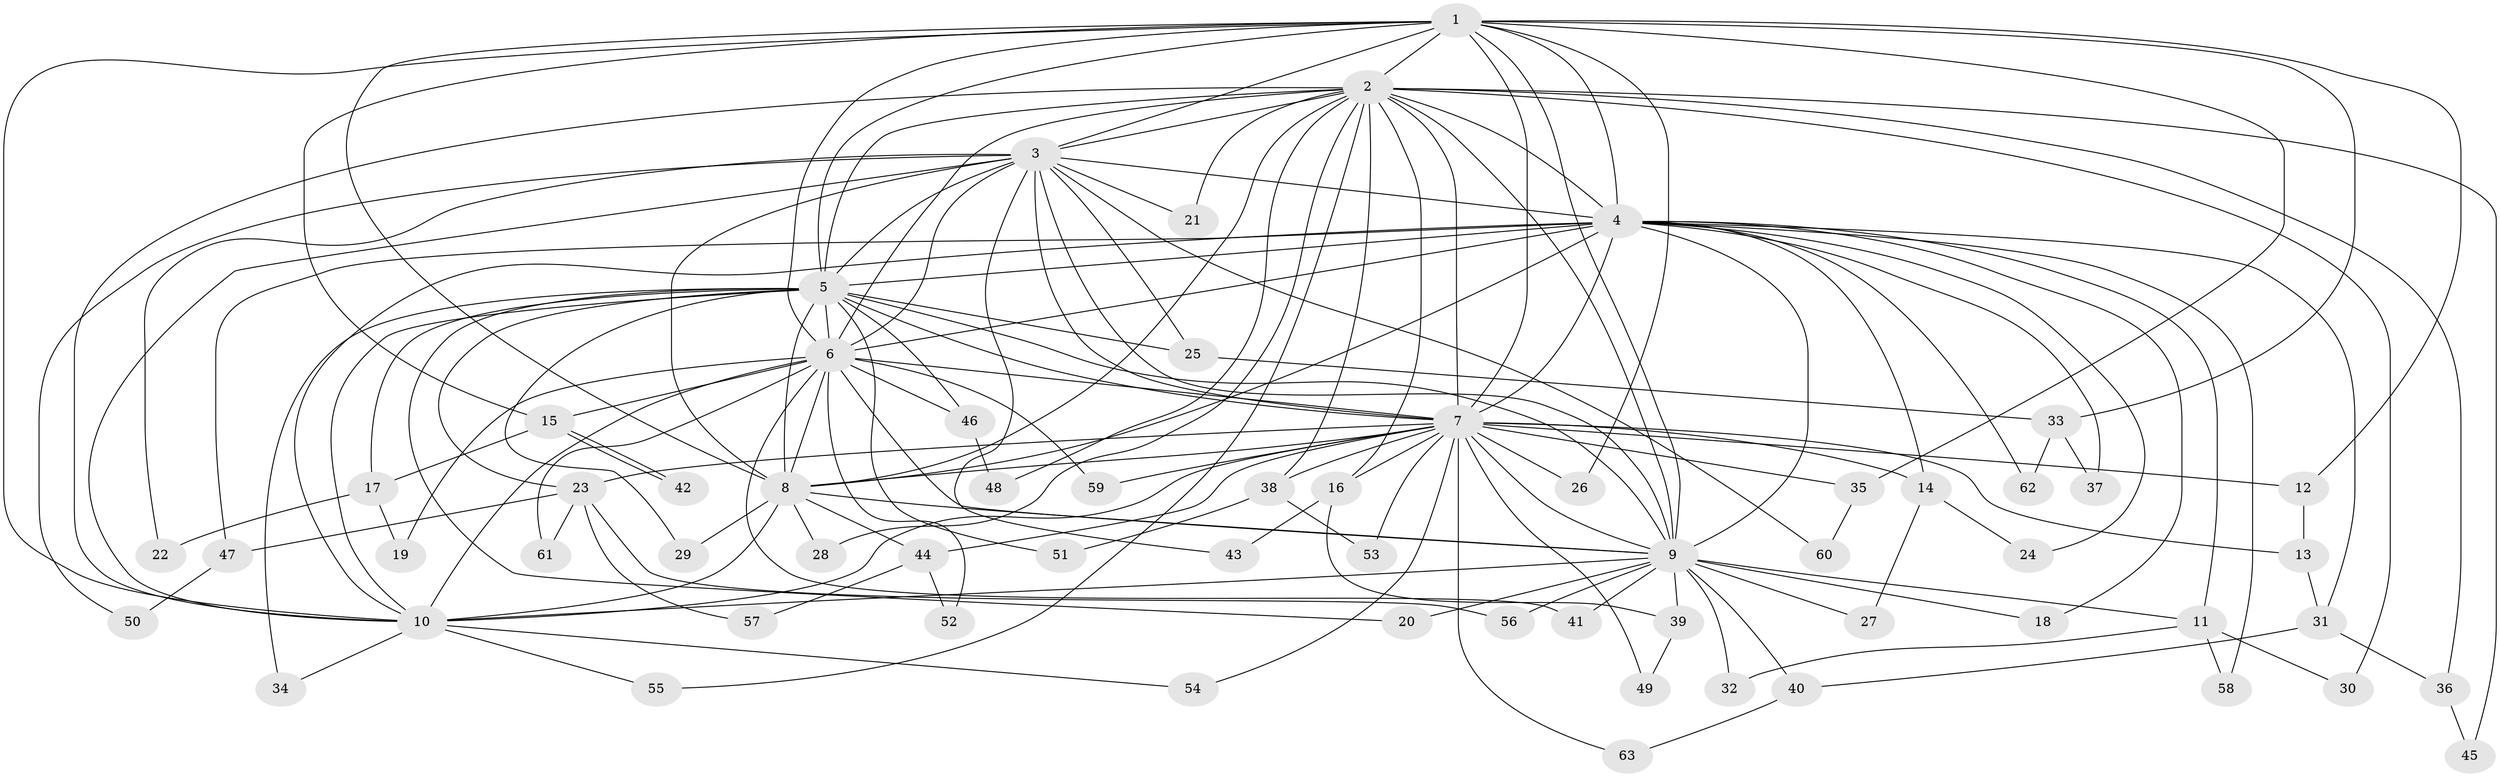 // coarse degree distribution, {14: 0.08, 11: 0.04, 1: 0.12, 2: 0.6, 3: 0.12, 9: 0.04}
// Generated by graph-tools (version 1.1) at 2025/48/03/04/25 21:48:02]
// undirected, 63 vertices, 151 edges
graph export_dot {
graph [start="1"]
  node [color=gray90,style=filled];
  1;
  2;
  3;
  4;
  5;
  6;
  7;
  8;
  9;
  10;
  11;
  12;
  13;
  14;
  15;
  16;
  17;
  18;
  19;
  20;
  21;
  22;
  23;
  24;
  25;
  26;
  27;
  28;
  29;
  30;
  31;
  32;
  33;
  34;
  35;
  36;
  37;
  38;
  39;
  40;
  41;
  42;
  43;
  44;
  45;
  46;
  47;
  48;
  49;
  50;
  51;
  52;
  53;
  54;
  55;
  56;
  57;
  58;
  59;
  60;
  61;
  62;
  63;
  1 -- 2;
  1 -- 3;
  1 -- 4;
  1 -- 5;
  1 -- 6;
  1 -- 7;
  1 -- 8;
  1 -- 9;
  1 -- 10;
  1 -- 12;
  1 -- 15;
  1 -- 26;
  1 -- 33;
  1 -- 35;
  2 -- 3;
  2 -- 4;
  2 -- 5;
  2 -- 6;
  2 -- 7;
  2 -- 8;
  2 -- 9;
  2 -- 10;
  2 -- 16;
  2 -- 21;
  2 -- 28;
  2 -- 30;
  2 -- 36;
  2 -- 38;
  2 -- 45;
  2 -- 48;
  2 -- 55;
  3 -- 4;
  3 -- 5;
  3 -- 6;
  3 -- 7;
  3 -- 8;
  3 -- 9;
  3 -- 10;
  3 -- 21;
  3 -- 22;
  3 -- 25;
  3 -- 43;
  3 -- 50;
  3 -- 60;
  4 -- 5;
  4 -- 6;
  4 -- 7;
  4 -- 8;
  4 -- 9;
  4 -- 10;
  4 -- 11;
  4 -- 14;
  4 -- 18;
  4 -- 24;
  4 -- 31;
  4 -- 37;
  4 -- 47;
  4 -- 58;
  4 -- 62;
  5 -- 6;
  5 -- 7;
  5 -- 8;
  5 -- 9;
  5 -- 10;
  5 -- 17;
  5 -- 20;
  5 -- 23;
  5 -- 25;
  5 -- 29;
  5 -- 34;
  5 -- 46;
  5 -- 51;
  6 -- 7;
  6 -- 8;
  6 -- 9;
  6 -- 10;
  6 -- 15;
  6 -- 19;
  6 -- 41;
  6 -- 46;
  6 -- 52;
  6 -- 59;
  6 -- 61;
  7 -- 8;
  7 -- 9;
  7 -- 10;
  7 -- 12;
  7 -- 13;
  7 -- 14;
  7 -- 16;
  7 -- 23;
  7 -- 26;
  7 -- 35;
  7 -- 38;
  7 -- 44;
  7 -- 49;
  7 -- 53;
  7 -- 54;
  7 -- 59;
  7 -- 63;
  8 -- 9;
  8 -- 10;
  8 -- 28;
  8 -- 29;
  8 -- 44;
  9 -- 10;
  9 -- 11;
  9 -- 18;
  9 -- 20;
  9 -- 27;
  9 -- 32;
  9 -- 39;
  9 -- 40;
  9 -- 41;
  9 -- 56;
  10 -- 34;
  10 -- 54;
  10 -- 55;
  11 -- 30;
  11 -- 32;
  11 -- 58;
  12 -- 13;
  13 -- 31;
  14 -- 24;
  14 -- 27;
  15 -- 17;
  15 -- 42;
  15 -- 42;
  16 -- 39;
  16 -- 43;
  17 -- 19;
  17 -- 22;
  23 -- 47;
  23 -- 56;
  23 -- 57;
  23 -- 61;
  25 -- 33;
  31 -- 36;
  31 -- 40;
  33 -- 37;
  33 -- 62;
  35 -- 60;
  36 -- 45;
  38 -- 51;
  38 -- 53;
  39 -- 49;
  40 -- 63;
  44 -- 52;
  44 -- 57;
  46 -- 48;
  47 -- 50;
}
